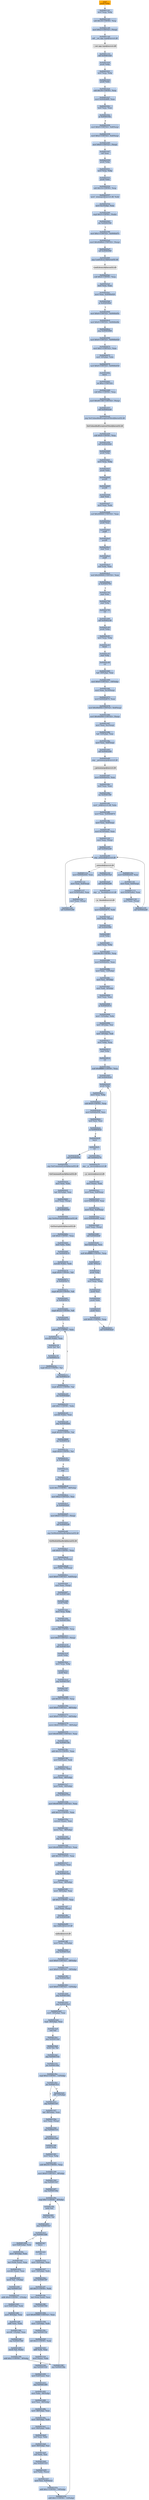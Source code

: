 digraph G {
node[shape=rectangle,style=filled,fillcolor=lightsteelblue,color=lightsteelblue]
bgcolor="transparent"
a0x00401140pushl_ebp[label="start\npushl %ebp",color="lightgrey",fillcolor="orange"];
a0x00401141movl_esp_ebp[label="0x00401141\nmovl %esp, %ebp"];
a0x00401143subl_0x18UINT8_esp[label="0x00401143\nsubl $0x18<UINT8>, %esp"];
a0x00401146movl_0x2UINT32_esp_[label="0x00401146\nmovl $0x2<UINT32>, (%esp)"];
a0x0040114dcall___set_app_type_msvcrt_dll[label="0x0040114d\ncall __set_app_type@msvcrt.dll"];
a__set_app_type_msvcrt_dll[label="__set_app_type@msvcrt.dll",color="lightgrey",fillcolor="lightgrey"];
a0x00401153call_0x00401020[label="0x00401153\ncall 0x00401020"];
a0x00401020pushl_ebp[label="0x00401020\npushl %ebp"];
a0x00401021movl_esp_ebp[label="0x00401021\nmovl %esp, %ebp"];
a0x00401023pushl_ebx[label="0x00401023\npushl %ebx"];
a0x00401024subl_0x34UINT8_esp[label="0x00401024\nsubl $0x34<UINT8>, %esp"];
a0x00401027movl_0x0040d6f0_eax[label="0x00401027\nmovl 0x0040d6f0, %eax"];
a0x0040102ctestl_eax_eax[label="0x0040102c\ntestl %eax, %eax"];
a0x0040102eje_0x0040104c[label="0x0040102e\nje 0x0040104c"];
a0x00401030movl_0x0UINT32_0x8esp_[label="0x00401030\nmovl $0x0<UINT32>, 0x8(%esp)"];
a0x00401038movl_0x2UINT32_0x4esp_[label="0x00401038\nmovl $0x2<UINT32>, 0x4(%esp)"];
a0x00401040movl_0x0UINT32_esp_[label="0x00401040\nmovl $0x0<UINT32>, (%esp)"];
a0x00401047call_eax[label="0x00401047\ncall %eax"];
a0x00402550pushl_ebp[label="0x00402550\npushl %ebp"];
a0x00402551movl_esp_ebp[label="0x00402551\nmovl %esp, %ebp"];
a0x00402553pushl_ebx[label="0x00402553\npushl %ebx"];
a0x00402554subl_0x14UINT8_esp[label="0x00402554\nsubl $0x14<UINT8>, %esp"];
a0x00402557movl__winmajor_msvcrt_dll_edx[label="0x00402557\nmovl _winmajor@msvcrt.dll, %edx"];
a0x0040255dmovl_0xcebp__eax[label="0x0040255d\nmovl 0xc(%ebp), %eax"];
a0x00402560cmpl_0x3UINT8_edx_[label="0x00402560\ncmpl $0x3<UINT8>, (%edx)"];
a0x00402563jbe_0x00402596[label="0x00402563\njbe 0x00402596"];
a0x00402596movl_0x1UINT32_0x0040e07c[label="0x00402596\nmovl $0x1<UINT32>, 0x0040e07c"];
a0x004025a0movl_0x40d6b4UINT32_esp_[label="0x004025a0\nmovl $0x40d6b4<UINT32>, (%esp)"];
a0x004025a7call_0x00402f08[label="0x004025a7\ncall 0x00402f08"];
a0x00402f08jmp_LoadLibraryA_kernel32_dll[label="0x00402f08\njmp LoadLibraryA@kernel32.dll"];
LoadLibraryA_kernel32_dll[label="LoadLibraryA@kernel32.dll",color="lightgrey",fillcolor="lightgrey"];
a0x004025acsubl_0x4UINT8_esp[label="0x004025ac\nsubl $0x4<UINT8>, %esp"];
a0x004025aftestl_eax_eax[label="0x004025af\ntestl %eax, %eax"];
a0x004025b1movl_eax_0x0040e020[label="0x004025b1\nmovl %eax, 0x0040e020"];
a0x004025b6je_0x004026b6[label="0x004025b6\nje 0x004026b6"];
a0x004026b6movl_0x0UINT32_0x0040e05c[label="0x004026b6\nmovl $0x0<UINT32>, 0x0040e05c"];
a0x004026c0movl_0x0UINT32_0x0040e06c[label="0x004026c0\nmovl $0x0<UINT32>, 0x0040e06c"];
a0x004026cajmp_0x00402666[label="0x004026ca\njmp 0x00402666"];
a0x00402666movl_0x0UINT32_0x0040e020[label="0x00402666\nmovl $0x0<UINT32>, 0x0040e020"];
a0x00402670movl_0x1UINT32_eax[label="0x00402670\nmovl $0x1<UINT32>, %eax"];
a0x00402675movl__4ebp__ebx[label="0x00402675\nmovl -4(%ebp), %ebx"];
a0x00402678movl_0x0UINT32_0x0040e034[label="0x00402678\nmovl $0x0<UINT32>, 0x0040e034"];
a0x00402682leave_[label="0x00402682\nleave "];
a0x00402683ret_0xcUINT16[label="0x00402683\nret $0xc<UINT16>"];
a0x00401049subl_0xcUINT8_esp[label="0x00401049\nsubl $0xc<UINT8>, %esp"];
a0x0040104cmovl_0x401180UINT32_esp_[label="0x0040104c\nmovl $0x401180<UINT32>, (%esp)"];
a0x00401053call_0x00402ee0[label="0x00401053\ncall 0x00402ee0"];
a0x00402ee0jmp_SetUnhandledExceptionFilter_kernel32_dll[label="0x00402ee0\njmp SetUnhandledExceptionFilter@kernel32.dll"];
SetUnhandledExceptionFilter_kernel32_dll[label="SetUnhandledExceptionFilter@kernel32.dll",color="lightgrey",fillcolor="lightgrey"];
a0x00401058subl_0x4UINT8_esp[label="0x00401058\nsubl $0x4<UINT8>, %esp"];
a0x0040105bcall_0x004026d0[label="0x0040105b\ncall 0x004026d0"];
a0x004026d0pushl_ebp[label="0x004026d0\npushl %ebp"];
a0x004026d1movl_esp_ebp[label="0x004026d1\nmovl %esp, %ebp"];
a0x004026d3pushl_ebx[label="0x004026d3\npushl %ebx"];
a0x004026d4pushfl_[label="0x004026d4\npushfl "];
a0x004026d5pushfl_[label="0x004026d5\npushfl "];
a0x004026d6popl_eax[label="0x004026d6\npopl %eax"];
a0x004026d7movl_eax_edx[label="0x004026d7\nmovl %eax, %edx"];
a0x004026d9xorl_0x200000UINT32_eax[label="0x004026d9\nxorl $0x200000<UINT32>, %eax"];
a0x004026depushl_eax[label="0x004026de\npushl %eax"];
a0x004026dfpopfl_[label="0x004026df\npopfl "];
a0x004026e0pushfl_[label="0x004026e0\npushfl "];
a0x004026e1popl_eax[label="0x004026e1\npopl %eax"];
a0x004026e2popfl_[label="0x004026e2\npopfl "];
a0x004026e3xorl_edx_eax[label="0x004026e3\nxorl %edx, %eax"];
a0x004026e5testl_0x200000UINT32_eax[label="0x004026e5\ntestl $0x200000<UINT32>, %eax"];
a0x004026eaje_0x00402793[label="0x004026ea\nje 0x00402793"];
a0x00402793popl_ebx[label="0x00402793\npopl %ebx"];
a0x00402794popl_ebp[label="0x00402794\npopl %ebp"];
a0x00402795ret[label="0x00402795\nret"];
a0x00401060call_0x00402c40[label="0x00401060\ncall 0x00402c40"];
a0x00402c40pushl_ebp[label="0x00402c40\npushl %ebp"];
a0x00402c41movl_esp_ebp[label="0x00402c41\nmovl %esp, %ebp"];
a0x00402c43fninit_[label="0x00402c43\nfninit "];
a0x00402c45popl_ebp[label="0x00402c45\npopl %ebp"];
a0x00402c46ret[label="0x00402c46\nret"];
a0x00401065leal__16ebp__eax[label="0x00401065\nleal -16(%ebp), %eax"];
a0x00401068movl_0x0UINT32__16ebp_[label="0x00401068\nmovl $0x0<UINT32>, -16(%ebp)"];
a0x0040106fmovl_eax_0x10esp_[label="0x0040106f\nmovl %eax, 0x10(%esp)"];
a0x00401073movl_0x0040d670_eax[label="0x00401073\nmovl 0x0040d670, %eax"];
a0x00401078movl_0x40e004UINT32_0x4esp_[label="0x00401078\nmovl $0x40e004<UINT32>, 0x4(%esp)"];
a0x00401080movl_0x40e000UINT32_esp_[label="0x00401080\nmovl $0x40e000<UINT32>, (%esp)"];
a0x00401087movl_eax_0xcesp_[label="0x00401087\nmovl %eax, 0xc(%esp)"];
a0x0040108bleal__12ebp__eax[label="0x0040108b\nleal -12(%ebp), %eax"];
a0x0040108emovl_eax_0x8esp_[label="0x0040108e\nmovl %eax, 0x8(%esp)"];
a0x00401092call_0x00402e60[label="0x00401092\ncall 0x00402e60"];
a0x00402e60jmp___getmainargs_msvcrt_dll[label="0x00402e60\njmp __getmainargs@msvcrt.dll"];
a__getmainargs_msvcrt_dll[label="__getmainargs@msvcrt.dll",color="lightgrey",fillcolor="lightgrey"];
a0x00401097movl_0x0040e024_eax[label="0x00401097\nmovl 0x0040e024, %eax"];
a0x0040109ctestl_eax_eax[label="0x0040109c\ntestl %eax, %eax"];
a0x0040109ejne_0x004010f0[label="0x0040109e\njne 0x004010f0"];
a0x004010f0movl__iob_msvcrt_dll_ebx[label="0x004010f0\nmovl _iob@msvcrt.dll, %ebx"];
a0x004010f6movl_eax_0x0040d674[label="0x004010f6\nmovl %eax, 0x0040d674"];
a0x004010fbmovl_eax_0x4esp_[label="0x004010fb\nmovl %eax, 0x4(%esp)"];
a0x004010ffmovl_0x10ebx__eax[label="0x004010ff\nmovl 0x10(%ebx), %eax"];
a0x00401102movl_eax_esp_[label="0x00401102\nmovl %eax, (%esp)"];
a0x00401105call_0x00402e80[label="0x00401105\ncall 0x00402e80"];
a0x00402e80jmp__setmode_msvcrt_dll[label="0x00402e80\njmp _setmode@msvcrt.dll"];
a_setmode_msvcrt_dll[label="_setmode@msvcrt.dll",color="lightgrey",fillcolor="lightgrey"];
a0x0040110amovl_0x0040e024_eax[label="0x0040110a\nmovl 0x0040e024, %eax"];
a0x0040110fmovl_eax_0x4esp_[label="0x0040110f\nmovl %eax, 0x4(%esp)"];
a0x00401113movl_0x30ebx__eax[label="0x00401113\nmovl 0x30(%ebx), %eax"];
a0x00401116movl_eax_esp_[label="0x00401116\nmovl %eax, (%esp)"];
a0x00401119call_0x00402e80[label="0x00401119\ncall 0x00402e80"];
a0x0040111emovl_0x0040e024_eax[label="0x0040111e\nmovl 0x0040e024, %eax"];
a0x00401123movl_eax_0x4esp_[label="0x00401123\nmovl %eax, 0x4(%esp)"];
a0x00401127movl_0x50ebx__eax[label="0x00401127\nmovl 0x50(%ebx), %eax"];
a0x0040112amovl_eax_esp_[label="0x0040112a\nmovl %eax, (%esp)"];
a0x0040112dcall_0x00402e80[label="0x0040112d\ncall 0x00402e80"];
a0x00401132jmp_0x004010a0[label="0x00401132\njmp 0x004010a0"];
a0x004010a0call_0x00402e68[label="0x004010a0\ncall 0x00402e68"];
a0x00402e68jmp___p__fmode_msvcrt_dll[label="0x00402e68\njmp __p__fmode@msvcrt.dll"];
a__p__fmode_msvcrt_dll[label="__p__fmode@msvcrt.dll",color="lightgrey",fillcolor="lightgrey"];
a0x004010a5movl_0x0040d674_edx[label="0x004010a5\nmovl 0x0040d674, %edx"];
a0x004010abmovl_edx_eax_[label="0x004010ab\nmovl %edx, (%eax)"];
a0x004010adcall_0x004028f0[label="0x004010ad\ncall 0x004028f0"];
a0x004028f0pushl_ebp[label="0x004028f0\npushl %ebp"];
a0x004028f1movl_esp_ebp[label="0x004028f1\nmovl %esp, %ebp"];
a0x004028f3subl_0x38UINT8_esp[label="0x004028f3\nsubl $0x38<UINT8>, %esp"];
a0x004028f6movl_0x0040e02c_eax[label="0x004028f6\nmovl 0x0040e02c, %eax"];
a0x004028fbmovl_ebx__12ebp_[label="0x004028fb\nmovl %ebx, -12(%ebp)"];
a0x004028femovl_esi__8ebp_[label="0x004028fe\nmovl %esi, -8(%ebp)"];
a0x00402901movl_edi__4ebp_[label="0x00402901\nmovl %edi, -4(%ebp)"];
a0x00402904testl_eax_eax[label="0x00402904\ntestl %eax, %eax"];
a0x00402906je_0x00402915[label="0x00402906\nje 0x00402915"];
a0x00402908movl__12ebp__ebx[label="0x00402908\nmovl -12(%ebp), %ebx"];
a0x0040290bmovl__8ebp__esi[label="0x0040290b\nmovl -8(%ebp), %esi"];
a0x0040290emovl__4ebp__edi[label="0x0040290e\nmovl -4(%ebp), %edi"];
a0x00402911movl_ebp_esp[label="0x00402911\nmovl %ebp, %esp"];
a0x00402913popl_ebp[label="0x00402913\npopl %ebp"];
a0x00402914ret[label="0x00402914\nret"];
a0x004010b2andl_0xfffffff0UINT8_esp[label="0x004010b2\nandl $0xfffffff0<UINT8>, %esp"];
a0x004010b5call_0x00402b20[label="0x004010b5\ncall 0x00402b20"];
a0x00402b20pushl_ebp[label="0x00402b20\npushl %ebp"];
a0x00402b21movl_esp_ebp[label="0x00402b21\nmovl %esp, %ebp"];
a0x00402b23subl_0x8UINT8_esp[label="0x00402b23\nsubl $0x8<UINT8>, %esp"];
a0x00402b26movl_0x0040e030_ecx[label="0x00402b26\nmovl 0x0040e030, %ecx"];
a0x00402b2ctestl_ecx_ecx[label="0x00402b2c\ntestl %ecx, %ecx"];
a0x00402b2eje_0x00402b32[label="0x00402b2e\nje 0x00402b32"];
a0x00402b30leave_[label="0x00402b30\nleave "];
a0x00402b31ret[label="0x00402b31\nret"];
a0x004010bacall_0x00402e70[label="0x004010ba\ncall 0x00402e70"];
a0x00402e70jmp___p__environ_msvcrt_dll[label="0x00402e70\njmp __p__environ@msvcrt.dll"];
a__p__environ_msvcrt_dll[label="__p__environ@msvcrt.dll",color="lightgrey",fillcolor="lightgrey"];
a0x004010bfmovl_eax__eax[label="0x004010bf\nmovl (%eax), %eax"];
a0x004010c1movl_eax_0x8esp_[label="0x004010c1\nmovl %eax, 0x8(%esp)"];
a0x004010c5movl_0x0040e004_eax[label="0x004010c5\nmovl 0x0040e004, %eax"];
a0x004010camovl_eax_0x4esp_[label="0x004010ca\nmovl %eax, 0x4(%esp)"];
a0x004010cemovl_0x0040e000_eax[label="0x004010ce\nmovl 0x0040e000, %eax"];
a0x004010d3movl_eax_esp_[label="0x004010d3\nmovl %eax, (%esp)"];
a0x004010d6call_0x00402b40[label="0x004010d6\ncall 0x00402b40"];
a0x00402b40leal_0x4esp__ecx[label="0x00402b40\nleal 0x4(%esp), %ecx"];
a0x00402b44andl_0xfffffff0UINT8_esp[label="0x00402b44\nandl $0xfffffff0<UINT8>, %esp"];
a0x00402b47pushl__4ecx_[label="0x00402b47\npushl -4(%ecx)"];
a0x00402b4apushl_ebp[label="0x00402b4a\npushl %ebp"];
a0x00402b4bmovl_esp_ebp[label="0x00402b4b\nmovl %esp, %ebp"];
a0x00402b4dpushl_esi[label="0x00402b4d\npushl %esi"];
a0x00402b4epushl_ebx[label="0x00402b4e\npushl %ebx"];
a0x00402b4fpushl_ecx[label="0x00402b4f\npushl %ecx"];
a0x00402b50subl_0x6cUINT8_esp[label="0x00402b50\nsubl $0x6c<UINT8>, %esp"];
a0x00402b53call_0x00402b20[label="0x00402b53\ncall 0x00402b20"];
a0x00402b58call_0x00402f50[label="0x00402b58\ncall 0x00402f50"];
a0x00402f50jmp_GetCommandLineA_kernel32_dll[label="0x00402f50\njmp GetCommandLineA@kernel32.dll"];
GetCommandLineA_kernel32_dll[label="GetCommandLineA@kernel32.dll",color="lightgrey",fillcolor="lightgrey"];
a0x00402b5dmovl_eax_ebx[label="0x00402b5d\nmovl %eax, %ebx"];
a0x00402b5fleal__92ebp__eax[label="0x00402b5f\nleal -92(%ebp), %eax"];
a0x00402b62movl_eax_esp_[label="0x00402b62\nmovl %eax, (%esp)"];
a0x00402b65call_0x00402f58[label="0x00402b65\ncall 0x00402f58"];
a0x00402f58jmp_GetStartupInfoA_kernel32_dll[label="0x00402f58\njmp GetStartupInfoA@kernel32.dll"];
GetStartupInfoA_kernel32_dll[label="GetStartupInfoA@kernel32.dll",color="lightgrey",fillcolor="lightgrey"];
a0x00402b6asubl_0x4UINT8_esp[label="0x00402b6a\nsubl $0x4<UINT8>, %esp"];
a0x00402b6dtestl_ebx_ebx[label="0x00402b6d\ntestl %ebx, %ebx"];
a0x00402b6fjne_0x00402b76[label="0x00402b6f\njne 0x00402b76"];
a0x00402b76movzbl_ebx__edx[label="0x00402b76\nmovzbl (%ebx), %edx"];
a0x00402b79cmpb_0x9UINT8_dl[label="0x00402b79\ncmpb $0x9<UINT8>, %dl"];
a0x00402b7cje_0x00402b73[label="0x00402b7c\nje 0x00402b73"];
a0x00402b7ecmpb_0x20UINT8_dl[label="0x00402b7e\ncmpb $0x20<UINT8>, %dl"];
a0x00402b81je_0x00402b73[label="0x00402b81\nje 0x00402b73"];
a0x00402b83cmpb_0x22UINT8_dl[label="0x00402b83\ncmpb $0x22<UINT8>, %dl"];
a0x00402b86je_0x00402c10[label="0x00402b86\nje 0x00402c10"];
a0x00402c10addl_0x1UINT8_ebx[label="0x00402c10\naddl $0x1<UINT8>, %ebx"];
a0x00402c13movzbl_ebx__eax[label="0x00402c13\nmovzbl (%ebx), %eax"];
a0x00402c16testb_al_al[label="0x00402c16\ntestb %al, %al"];
a0x00402c18je_0x00402c1e[label="0x00402c18\nje 0x00402c1e"];
a0x00402c1acmpb_0x22UINT8_al[label="0x00402c1a\ncmpb $0x22<UINT8>, %al"];
a0x00402c1cjne_0x00402c10[label="0x00402c1c\njne 0x00402c10"];
a0x00402c1ecmpb_0x22UINT8_al[label="0x00402c1e\ncmpb $0x22<UINT8>, %al"];
a0x00402c20jne_0x00402bb4[label="0x00402c20\njne 0x00402bb4"];
a0x00402c22addl_0x1UINT8_ebx[label="0x00402c22\naddl $0x1<UINT8>, %ebx"];
a0x00402c25movzbl_ebx__eax[label="0x00402c25\nmovzbl (%ebx), %eax"];
a0x00402c28jmp_0x00402bb4[label="0x00402c28\njmp 0x00402bb4"];
a0x00402bb4cmpb_0x20UINT8_al[label="0x00402bb4\ncmpb $0x20<UINT8>, %al"];
a0x00402bb6jne_0x00402c2a[label="0x00402bb6\njne 0x00402c2a"];
a0x00402c2acmpb_0x9UINT8_al[label="0x00402c2a\ncmpb $0x9<UINT8>, %al"];
a0x00402c2cje_0x00402bb8[label="0x00402c2c\nje 0x00402bb8"];
a0x00402c2enop_[label="0x00402c2e\nnop "];
a0x00402c30jmp_0x00402bc6[label="0x00402c30\njmp 0x00402bc6"];
a0x00402bc6testb_0x1UINT8__48ebp_[label="0x00402bc6\ntestb $0x1<UINT8>, -48(%ebp)"];
a0x00402bcamovl_0xaUINT32_esi[label="0x00402bca\nmovl $0xa<UINT32>, %esi"];
a0x00402bcfje_0x00402bd5[label="0x00402bcf\nje 0x00402bd5"];
a0x00402bd5movl_0x0UINT32_esp_[label="0x00402bd5\nmovl $0x0<UINT32>, (%esp)"];
a0x00402bdccall_0x00402ef0[label="0x00402bdc\ncall 0x00402ef0"];
a0x00402ef0jmp_GetModuleHandleA_kernel32_dll[label="0x00402ef0\njmp GetModuleHandleA@kernel32.dll"];
GetModuleHandleA_kernel32_dll[label="GetModuleHandleA@kernel32.dll",color="lightgrey",fillcolor="lightgrey"];
a0x00402be1subl_0x4UINT8_esp[label="0x00402be1\nsubl $0x4<UINT8>, %esp"];
a0x00402be4movl_esi_0xcesp_[label="0x00402be4\nmovl %esi, 0xc(%esp)"];
a0x00402be8movl_ebx_0x8esp_[label="0x00402be8\nmovl %ebx, 0x8(%esp)"];
a0x00402becmovl_0x0UINT32_0x4esp_[label="0x00402bec\nmovl $0x0<UINT32>, 0x4(%esp)"];
a0x00402bf4movl_eax_esp_[label="0x00402bf4\nmovl %eax, (%esp)"];
a0x00402bf7call_0x004014db[label="0x00402bf7\ncall 0x004014db"];
a0x004014dbpushl_ebp[label="0x004014db\npushl %ebp"];
a0x004014dcmovl_esp_ebp[label="0x004014dc\nmovl %esp, %ebp"];
a0x004014dejmp_0x0040140e[label="0x004014de\njmp 0x0040140e"];
a0x0040140esubl_0x28UINT8_esp[label="0x0040140e\nsubl $0x28<UINT8>, %esp"];
a0x00401411movl_0x0UINT32_esp_[label="0x00401411\nmovl $0x0<UINT32>, (%esp)"];
a0x00401418call_0x004014c9[label="0x00401418\ncall 0x004014c9"];
a0x004014c9pushl_ebp[label="0x004014c9\npushl %ebp"];
a0x004014camovl_esp_ebp[label="0x004014ca\nmovl %esp, %ebp"];
a0x004014ccpushl_esi[label="0x004014cc\npushl %esi"];
a0x004014cdjmp_0x00401567[label="0x004014cd\njmp 0x00401567"];
a0x00401567pushl_ebx[label="0x00401567\npushl %ebx"];
a0x00401568subl_0x50UINT8_esp[label="0x00401568\nsubl $0x50<UINT8>, %esp"];
a0x0040156bmovl_0x0UINT32__48ebp_[label="0x0040156b\nmovl $0x0<UINT32>, -48(%ebp)"];
a0x00401572movl_0x0UINT32__44ebp_[label="0x00401572\nmovl $0x0<UINT32>, -44(%ebp)"];
a0x00401579movw_0x0UINT16__38ebp_[label="0x00401579\nmovw $0x0<UINT16>, -38(%ebp)"];
a0x0040157fmovl_0x403060UINT32_eax[label="0x0040157f\nmovl $0x403060<UINT32>, %eax"];
a0x00401584jmp_0x004013bc[label="0x00401584\njmp 0x004013bc"];
a0x004013bcaddl_0x10UINT8_eax[label="0x004013bc\naddl $0x10<UINT8>, %eax"];
a0x004013bfmovl_0x4eax__edx[label="0x004013bf\nmovl 0x4(%eax), %edx"];
a0x004013c2movl_eax__eax[label="0x004013c2\nmovl (%eax), %eax"];
a0x004013c4movl_eax__48ebp_[label="0x004013c4\nmovl %eax, -48(%ebp)"];
a0x004013c7movl_edx__44ebp_[label="0x004013c7\nmovl %edx, -44(%ebp)"];
a0x004013cajmp_0x00401556[label="0x004013ca\njmp 0x00401556"];
a0x00401556movl_0x403060UINT32_eax[label="0x00401556\nmovl $0x403060<UINT32>, %eax"];
a0x0040155baddl_0x1eUINT8_eax[label="0x0040155b\naddl $0x1e<UINT8>, %eax"];
a0x0040155emovzwl_eax__eax[label="0x0040155e\nmovzwl (%eax), %eax"];
a0x00401561movw_ax__38ebp_[label="0x00401561\nmovw %ax, -38(%ebp)"];
a0x00401565jmp_0x0040150f[label="0x00401565\njmp 0x0040150f"];
a0x0040150fmovl_0x403060UINT32_eax[label="0x0040150f\nmovl $0x403060<UINT32>, %eax"];
a0x00401514addl_0x18UINT8_eax[label="0x00401514\naddl $0x18<UINT8>, %eax"];
a0x00401517movl_eax__eax[label="0x00401517\nmovl (%eax), %eax"];
a0x00401519jmp_0x004014ee[label="0x00401519\njmp 0x004014ee"];
a0x004014eemovl_eax__36ebp_[label="0x004014ee\nmovl %eax, -36(%ebp)"];
a0x004014f1movl__36ebp__eax[label="0x004014f1\nmovl -36(%ebp), %eax"];
a0x004014f4shll_0x3UINT8_eax[label="0x004014f4\nshll $0x3<UINT8>, %eax"];
a0x004014f7movl_eax_esp_[label="0x004014f7\nmovl %eax, (%esp)"];
a0x004014facall_0x00402e90[label="0x004014fa\ncall 0x00402e90"];
a0x00402e90jmp_malloc_msvcrt_dll[label="0x00402e90\njmp malloc@msvcrt.dll"];
malloc_msvcrt_dll[label="malloc@msvcrt.dll",color="lightgrey",fillcolor="lightgrey"];
a0x004014ffmovl_eax__32ebp_[label="0x004014ff\nmovl %eax, -32(%ebp)"];
a0x00401502jmp_0x004013e4[label="0x00401502\njmp 0x004013e4"];
a0x004013e4movl_0x0UINT32__28ebp_[label="0x004013e4\nmovl $0x0<UINT32>, -28(%ebp)"];
a0x004013ebmovl_0x0UINT32__16ebp_[label="0x004013eb\nmovl $0x0<UINT32>, -16(%ebp)"];
a0x004013f2jmp_0x004014b1[label="0x004013f2\njmp 0x004014b1"];
a0x004014b1movl_0x0UINT32__12ebp_[label="0x004014b1\nmovl $0x0<UINT32>, -12(%ebp)"];
a0x004014b8jmp_0x00401442[label="0x004014b8\njmp 0x00401442"];
a0x00401442jmp_0x004014e3[label="0x00401442\njmp 0x004014e3"];
a0x004014e3movl__16ebp__eax[label="0x004014e3\nmovl -16(%ebp), %eax"];
a0x004014e6cmpl__36ebp__eax[label="0x004014e6\ncmpl -36(%ebp), %eax"];
a0x004014e9setl_al[label="0x004014e9\nsetl %al"];
a0x004014ecjmp_0x004014ad[label="0x004014ec\njmp 0x004014ad"];
a0x004014adtestb_al_al[label="0x004014ad\ntestb %al, %al"];
a0x004014afjmp_0x0040151b[label="0x004014af\njmp 0x0040151b"];
a0x0040151bjne_0x004014ba[label="0x0040151b\njne 0x004014ba"];
a0x004014bacmpl_0x2UINT8__12ebp_[label="0x004014ba\ncmpl $0x2<UINT8>, -12(%ebp)"];
a0x004014bejne_0x004014c3[label="0x004014be\njne 0x004014c3"];
a0x004014c3jmp_0x00401507[label="0x004014c3\njmp 0x00401507"];
a0x00401507leal__48ebp__eax[label="0x00401507\nleal -48(%ebp), %eax"];
a0x0040150amovl_eax_esp_[label="0x0040150a\nmovl %eax, (%esp)"];
a0x0040150djmp_0x0040151f[label="0x0040150d\njmp 0x0040151f"];
a0x0040151fcall_0x00401340[label="0x0040151f\ncall 0x00401340"];
a0x00401340pushl_ebp[label="0x00401340\npushl %ebp"];
a0x00401341movl_esp_ebp[label="0x00401341\nmovl %esp, %ebp"];
a0x00401343subl_0x10UINT8_esp[label="0x00401343\nsubl $0x10<UINT8>, %esp"];
a0x00401346movl_0x0UINT32__8ebp_[label="0x00401346\nmovl $0x0<UINT32>, -8(%ebp)"];
a0x0040134djmp_0x00401447[label="0x0040134d\njmp 0x00401447"];
a0x00401447jmp_0x0040148a[label="0x00401447\njmp 0x0040148a"];
a0x0040148acmpl_0x7UINT8__8ebp_[label="0x0040148a\ncmpl $0x7<UINT8>, -8(%ebp)"];
a0x0040148esetle_al[label="0x0040148e\nsetle %al"];
a0x00401491testb_al_al[label="0x00401491\ntestb %al, %al"];
a0x00401493jmp_0x004014c5[label="0x00401493\njmp 0x004014c5"];
a0x004014c5jne_0x00401449[label="0x004014c5\njne 0x00401449"];
a0x00401449movl_0x8ebp__edx[label="0x00401449\nmovl 0x8(%ebp), %edx"];
a0x0040144cmovl__8ebp__eax[label="0x0040144c\nmovl -8(%ebp), %eax"];
a0x0040144fleal_edxeax__eax[label="0x0040144f\nleal (%edx,%eax), %eax"];
a0x00401452movzbl_eax__eax[label="0x00401452\nmovzbl (%eax), %eax"];
a0x00401455movb_al__1ebp_[label="0x00401455\nmovb %al, -1(%ebp)"];
a0x00401458jmp_0x004013cf[label="0x00401458\njmp 0x004013cf"];
a0x004013cfaddb_0x4UINT8__1ebp_[label="0x004013cf\naddb $0x4<UINT8>, -1(%ebp)"];
a0x004013d3movl_0x8ebp__edx[label="0x004013d3\nmovl 0x8(%ebp), %edx"];
a0x004013d6movl__8ebp__eax[label="0x004013d6\nmovl -8(%ebp), %eax"];
a0x004013d9addl_eax_edx[label="0x004013d9\naddl %eax, %edx"];
a0x004013dbmovzbl__1ebp__eax[label="0x004013db\nmovzbl -1(%ebp), %eax"];
a0x004013dfjmp_0x00401589[label="0x004013df\njmp 0x00401589"];
a0x00401589movb_al_edx_[label="0x00401589\nmovb %al, (%edx)"];
a0x0040158baddl_0x1UINT8__8ebp_[label="0x0040158b\naddl $0x1<UINT8>, -8(%ebp)"];
a0x0040158fjmp_0x0040148a[label="0x0040158f\njmp 0x0040148a"];
a0x004014c7leave_[label="0x004014c7\nleave "];
a0x004014c8ret[label="0x004014c8\nret"];
a0x00401524movl__32ebp__eax[label="0x00401524\nmovl -32(%ebp), %eax"];
a0x00401527movl__16ebp__edx[label="0x00401527\nmovl -16(%ebp), %edx"];
a0x0040152ajmp_0x004013f7[label="0x0040152a\njmp 0x004013f7"];
a0x004013f7shll_0x3UINT8_edx[label="0x004013f7\nshll $0x3<UINT8>, %edx"];
a0x004013faleal_eaxedx__ecx[label="0x004013fa\nleal (%eax,%edx), %ecx"];
a0x004013fdjmp_0x00401594[label="0x004013fd\njmp 0x00401594"];
a0x00401594movl_0x403060UINT32_eax[label="0x00401594\nmovl $0x403060<UINT32>, %eax"];
a0x00401599movl__12ebp__edx[label="0x00401599\nmovl -12(%ebp), %edx"];
a0x0040159cjmp_0x0040152f[label="0x0040159c\njmp 0x0040152f"];
a0x0040152fshll_0x3UINT8_edx[label="0x0040152f\nshll $0x3<UINT8>, %edx"];
a0x00401532addl_edx_eax[label="0x00401532\naddl %edx, %eax"];
a0x00401534movl_eax__ebx[label="0x00401534\nmovl (%eax), %ebx"];
a0x00401536jmp_0x00401430[label="0x00401536\njmp 0x00401430"];
a0x00401430movl_0x4eax__esi[label="0x00401430\nmovl 0x4(%eax), %esi"];
a0x00401433jmp_0x00401495[label="0x00401433\njmp 0x00401495"];
a0x00401495movl_ebx__64ebp_[label="0x00401495\nmovl %ebx, -64(%ebp)"];
a0x00401498movl_esi__60ebp_[label="0x00401498\nmovl %esi, -60(%ebp)"];
a0x0040149bmovl__48ebp__eax[label="0x0040149b\nmovl -48(%ebp), %eax"];
a0x0040149emovl__44ebp__edx[label="0x0040149e\nmovl -44(%ebp), %edx"];
a0x004014a1movl__64ebp__ebx[label="0x004014a1\nmovl -64(%ebp), %ebx"];
a0x004014a4xorl_eax_ebx[label="0x004014a4\nxorl %eax, %ebx"];
a0x004014a6movl__60ebp__esi[label="0x004014a6\nmovl -60(%ebp), %esi"];
a0x004014a9xorl_edx_esi[label="0x004014a9\nxorl %edx, %esi"];
a0x004014abjmp_0x00401435[label="0x004014ab\njmp 0x00401435"];
a0x00401435movl_ebx_ecx_[label="0x00401435\nmovl %ebx, (%ecx)"];
a0x00401437movl_esi_0x4ecx_[label="0x00401437\nmovl %esi, 0x4(%ecx)"];
a0x0040143aaddl_0x1UINT8__16ebp_[label="0x0040143a\naddl $0x1<UINT8>, -16(%ebp)"];
a0x0040143eaddl_0x1UINT8__12ebp_[label="0x0040143e\naddl $0x1<UINT8>, -12(%ebp)"];
a0x004014c0shll__12ebp_[label="0x004014c0\nshll -12(%ebp)"];
a0x00401140pushl_ebp -> a0x00401141movl_esp_ebp [color="#000000"];
a0x00401141movl_esp_ebp -> a0x00401143subl_0x18UINT8_esp [color="#000000"];
a0x00401143subl_0x18UINT8_esp -> a0x00401146movl_0x2UINT32_esp_ [color="#000000"];
a0x00401146movl_0x2UINT32_esp_ -> a0x0040114dcall___set_app_type_msvcrt_dll [color="#000000"];
a0x0040114dcall___set_app_type_msvcrt_dll -> a__set_app_type_msvcrt_dll [color="#000000"];
a__set_app_type_msvcrt_dll -> a0x00401153call_0x00401020 [color="#000000"];
a0x00401153call_0x00401020 -> a0x00401020pushl_ebp [color="#000000"];
a0x00401020pushl_ebp -> a0x00401021movl_esp_ebp [color="#000000"];
a0x00401021movl_esp_ebp -> a0x00401023pushl_ebx [color="#000000"];
a0x00401023pushl_ebx -> a0x00401024subl_0x34UINT8_esp [color="#000000"];
a0x00401024subl_0x34UINT8_esp -> a0x00401027movl_0x0040d6f0_eax [color="#000000"];
a0x00401027movl_0x0040d6f0_eax -> a0x0040102ctestl_eax_eax [color="#000000"];
a0x0040102ctestl_eax_eax -> a0x0040102eje_0x0040104c [color="#000000"];
a0x0040102eje_0x0040104c -> a0x00401030movl_0x0UINT32_0x8esp_ [color="#000000",label="F"];
a0x00401030movl_0x0UINT32_0x8esp_ -> a0x00401038movl_0x2UINT32_0x4esp_ [color="#000000"];
a0x00401038movl_0x2UINT32_0x4esp_ -> a0x00401040movl_0x0UINT32_esp_ [color="#000000"];
a0x00401040movl_0x0UINT32_esp_ -> a0x00401047call_eax [color="#000000"];
a0x00401047call_eax -> a0x00402550pushl_ebp [color="#000000"];
a0x00402550pushl_ebp -> a0x00402551movl_esp_ebp [color="#000000"];
a0x00402551movl_esp_ebp -> a0x00402553pushl_ebx [color="#000000"];
a0x00402553pushl_ebx -> a0x00402554subl_0x14UINT8_esp [color="#000000"];
a0x00402554subl_0x14UINT8_esp -> a0x00402557movl__winmajor_msvcrt_dll_edx [color="#000000"];
a0x00402557movl__winmajor_msvcrt_dll_edx -> a0x0040255dmovl_0xcebp__eax [color="#000000"];
a0x0040255dmovl_0xcebp__eax -> a0x00402560cmpl_0x3UINT8_edx_ [color="#000000"];
a0x00402560cmpl_0x3UINT8_edx_ -> a0x00402563jbe_0x00402596 [color="#000000"];
a0x00402563jbe_0x00402596 -> a0x00402596movl_0x1UINT32_0x0040e07c [color="#000000",label="T"];
a0x00402596movl_0x1UINT32_0x0040e07c -> a0x004025a0movl_0x40d6b4UINT32_esp_ [color="#000000"];
a0x004025a0movl_0x40d6b4UINT32_esp_ -> a0x004025a7call_0x00402f08 [color="#000000"];
a0x004025a7call_0x00402f08 -> a0x00402f08jmp_LoadLibraryA_kernel32_dll [color="#000000"];
a0x00402f08jmp_LoadLibraryA_kernel32_dll -> LoadLibraryA_kernel32_dll [color="#000000"];
LoadLibraryA_kernel32_dll -> a0x004025acsubl_0x4UINT8_esp [color="#000000"];
a0x004025acsubl_0x4UINT8_esp -> a0x004025aftestl_eax_eax [color="#000000"];
a0x004025aftestl_eax_eax -> a0x004025b1movl_eax_0x0040e020 [color="#000000"];
a0x004025b1movl_eax_0x0040e020 -> a0x004025b6je_0x004026b6 [color="#000000"];
a0x004025b6je_0x004026b6 -> a0x004026b6movl_0x0UINT32_0x0040e05c [color="#000000",label="T"];
a0x004026b6movl_0x0UINT32_0x0040e05c -> a0x004026c0movl_0x0UINT32_0x0040e06c [color="#000000"];
a0x004026c0movl_0x0UINT32_0x0040e06c -> a0x004026cajmp_0x00402666 [color="#000000"];
a0x004026cajmp_0x00402666 -> a0x00402666movl_0x0UINT32_0x0040e020 [color="#000000"];
a0x00402666movl_0x0UINT32_0x0040e020 -> a0x00402670movl_0x1UINT32_eax [color="#000000"];
a0x00402670movl_0x1UINT32_eax -> a0x00402675movl__4ebp__ebx [color="#000000"];
a0x00402675movl__4ebp__ebx -> a0x00402678movl_0x0UINT32_0x0040e034 [color="#000000"];
a0x00402678movl_0x0UINT32_0x0040e034 -> a0x00402682leave_ [color="#000000"];
a0x00402682leave_ -> a0x00402683ret_0xcUINT16 [color="#000000"];
a0x00402683ret_0xcUINT16 -> a0x00401049subl_0xcUINT8_esp [color="#000000"];
a0x00401049subl_0xcUINT8_esp -> a0x0040104cmovl_0x401180UINT32_esp_ [color="#000000"];
a0x0040104cmovl_0x401180UINT32_esp_ -> a0x00401053call_0x00402ee0 [color="#000000"];
a0x00401053call_0x00402ee0 -> a0x00402ee0jmp_SetUnhandledExceptionFilter_kernel32_dll [color="#000000"];
a0x00402ee0jmp_SetUnhandledExceptionFilter_kernel32_dll -> SetUnhandledExceptionFilter_kernel32_dll [color="#000000"];
SetUnhandledExceptionFilter_kernel32_dll -> a0x00401058subl_0x4UINT8_esp [color="#000000"];
a0x00401058subl_0x4UINT8_esp -> a0x0040105bcall_0x004026d0 [color="#000000"];
a0x0040105bcall_0x004026d0 -> a0x004026d0pushl_ebp [color="#000000"];
a0x004026d0pushl_ebp -> a0x004026d1movl_esp_ebp [color="#000000"];
a0x004026d1movl_esp_ebp -> a0x004026d3pushl_ebx [color="#000000"];
a0x004026d3pushl_ebx -> a0x004026d4pushfl_ [color="#000000"];
a0x004026d4pushfl_ -> a0x004026d5pushfl_ [color="#000000"];
a0x004026d5pushfl_ -> a0x004026d6popl_eax [color="#000000"];
a0x004026d6popl_eax -> a0x004026d7movl_eax_edx [color="#000000"];
a0x004026d7movl_eax_edx -> a0x004026d9xorl_0x200000UINT32_eax [color="#000000"];
a0x004026d9xorl_0x200000UINT32_eax -> a0x004026depushl_eax [color="#000000"];
a0x004026depushl_eax -> a0x004026dfpopfl_ [color="#000000"];
a0x004026dfpopfl_ -> a0x004026e0pushfl_ [color="#000000"];
a0x004026e0pushfl_ -> a0x004026e1popl_eax [color="#000000"];
a0x004026e1popl_eax -> a0x004026e2popfl_ [color="#000000"];
a0x004026e2popfl_ -> a0x004026e3xorl_edx_eax [color="#000000"];
a0x004026e3xorl_edx_eax -> a0x004026e5testl_0x200000UINT32_eax [color="#000000"];
a0x004026e5testl_0x200000UINT32_eax -> a0x004026eaje_0x00402793 [color="#000000"];
a0x004026eaje_0x00402793 -> a0x00402793popl_ebx [color="#000000",label="T"];
a0x00402793popl_ebx -> a0x00402794popl_ebp [color="#000000"];
a0x00402794popl_ebp -> a0x00402795ret [color="#000000"];
a0x00402795ret -> a0x00401060call_0x00402c40 [color="#000000"];
a0x00401060call_0x00402c40 -> a0x00402c40pushl_ebp [color="#000000"];
a0x00402c40pushl_ebp -> a0x00402c41movl_esp_ebp [color="#000000"];
a0x00402c41movl_esp_ebp -> a0x00402c43fninit_ [color="#000000"];
a0x00402c43fninit_ -> a0x00402c45popl_ebp [color="#000000"];
a0x00402c45popl_ebp -> a0x00402c46ret [color="#000000"];
a0x00402c46ret -> a0x00401065leal__16ebp__eax [color="#000000"];
a0x00401065leal__16ebp__eax -> a0x00401068movl_0x0UINT32__16ebp_ [color="#000000"];
a0x00401068movl_0x0UINT32__16ebp_ -> a0x0040106fmovl_eax_0x10esp_ [color="#000000"];
a0x0040106fmovl_eax_0x10esp_ -> a0x00401073movl_0x0040d670_eax [color="#000000"];
a0x00401073movl_0x0040d670_eax -> a0x00401078movl_0x40e004UINT32_0x4esp_ [color="#000000"];
a0x00401078movl_0x40e004UINT32_0x4esp_ -> a0x00401080movl_0x40e000UINT32_esp_ [color="#000000"];
a0x00401080movl_0x40e000UINT32_esp_ -> a0x00401087movl_eax_0xcesp_ [color="#000000"];
a0x00401087movl_eax_0xcesp_ -> a0x0040108bleal__12ebp__eax [color="#000000"];
a0x0040108bleal__12ebp__eax -> a0x0040108emovl_eax_0x8esp_ [color="#000000"];
a0x0040108emovl_eax_0x8esp_ -> a0x00401092call_0x00402e60 [color="#000000"];
a0x00401092call_0x00402e60 -> a0x00402e60jmp___getmainargs_msvcrt_dll [color="#000000"];
a0x00402e60jmp___getmainargs_msvcrt_dll -> a__getmainargs_msvcrt_dll [color="#000000"];
a__getmainargs_msvcrt_dll -> a0x00401097movl_0x0040e024_eax [color="#000000"];
a0x00401097movl_0x0040e024_eax -> a0x0040109ctestl_eax_eax [color="#000000"];
a0x0040109ctestl_eax_eax -> a0x0040109ejne_0x004010f0 [color="#000000"];
a0x0040109ejne_0x004010f0 -> a0x004010f0movl__iob_msvcrt_dll_ebx [color="#000000",label="T"];
a0x004010f0movl__iob_msvcrt_dll_ebx -> a0x004010f6movl_eax_0x0040d674 [color="#000000"];
a0x004010f6movl_eax_0x0040d674 -> a0x004010fbmovl_eax_0x4esp_ [color="#000000"];
a0x004010fbmovl_eax_0x4esp_ -> a0x004010ffmovl_0x10ebx__eax [color="#000000"];
a0x004010ffmovl_0x10ebx__eax -> a0x00401102movl_eax_esp_ [color="#000000"];
a0x00401102movl_eax_esp_ -> a0x00401105call_0x00402e80 [color="#000000"];
a0x00401105call_0x00402e80 -> a0x00402e80jmp__setmode_msvcrt_dll [color="#000000"];
a0x00402e80jmp__setmode_msvcrt_dll -> a_setmode_msvcrt_dll [color="#000000"];
a_setmode_msvcrt_dll -> a0x0040110amovl_0x0040e024_eax [color="#000000"];
a0x0040110amovl_0x0040e024_eax -> a0x0040110fmovl_eax_0x4esp_ [color="#000000"];
a0x0040110fmovl_eax_0x4esp_ -> a0x00401113movl_0x30ebx__eax [color="#000000"];
a0x00401113movl_0x30ebx__eax -> a0x00401116movl_eax_esp_ [color="#000000"];
a0x00401116movl_eax_esp_ -> a0x00401119call_0x00402e80 [color="#000000"];
a0x00401119call_0x00402e80 -> a0x00402e80jmp__setmode_msvcrt_dll [color="#000000"];
a_setmode_msvcrt_dll -> a0x0040111emovl_0x0040e024_eax [color="#000000"];
a0x0040111emovl_0x0040e024_eax -> a0x00401123movl_eax_0x4esp_ [color="#000000"];
a0x00401123movl_eax_0x4esp_ -> a0x00401127movl_0x50ebx__eax [color="#000000"];
a0x00401127movl_0x50ebx__eax -> a0x0040112amovl_eax_esp_ [color="#000000"];
a0x0040112amovl_eax_esp_ -> a0x0040112dcall_0x00402e80 [color="#000000"];
a0x0040112dcall_0x00402e80 -> a0x00402e80jmp__setmode_msvcrt_dll [color="#000000"];
a_setmode_msvcrt_dll -> a0x00401132jmp_0x004010a0 [color="#000000"];
a0x00401132jmp_0x004010a0 -> a0x004010a0call_0x00402e68 [color="#000000"];
a0x004010a0call_0x00402e68 -> a0x00402e68jmp___p__fmode_msvcrt_dll [color="#000000"];
a0x00402e68jmp___p__fmode_msvcrt_dll -> a__p__fmode_msvcrt_dll [color="#000000"];
a__p__fmode_msvcrt_dll -> a0x004010a5movl_0x0040d674_edx [color="#000000"];
a0x004010a5movl_0x0040d674_edx -> a0x004010abmovl_edx_eax_ [color="#000000"];
a0x004010abmovl_edx_eax_ -> a0x004010adcall_0x004028f0 [color="#000000"];
a0x004010adcall_0x004028f0 -> a0x004028f0pushl_ebp [color="#000000"];
a0x004028f0pushl_ebp -> a0x004028f1movl_esp_ebp [color="#000000"];
a0x004028f1movl_esp_ebp -> a0x004028f3subl_0x38UINT8_esp [color="#000000"];
a0x004028f3subl_0x38UINT8_esp -> a0x004028f6movl_0x0040e02c_eax [color="#000000"];
a0x004028f6movl_0x0040e02c_eax -> a0x004028fbmovl_ebx__12ebp_ [color="#000000"];
a0x004028fbmovl_ebx__12ebp_ -> a0x004028femovl_esi__8ebp_ [color="#000000"];
a0x004028femovl_esi__8ebp_ -> a0x00402901movl_edi__4ebp_ [color="#000000"];
a0x00402901movl_edi__4ebp_ -> a0x00402904testl_eax_eax [color="#000000"];
a0x00402904testl_eax_eax -> a0x00402906je_0x00402915 [color="#000000"];
a0x00402906je_0x00402915 -> a0x00402908movl__12ebp__ebx [color="#000000",label="F"];
a0x00402908movl__12ebp__ebx -> a0x0040290bmovl__8ebp__esi [color="#000000"];
a0x0040290bmovl__8ebp__esi -> a0x0040290emovl__4ebp__edi [color="#000000"];
a0x0040290emovl__4ebp__edi -> a0x00402911movl_ebp_esp [color="#000000"];
a0x00402911movl_ebp_esp -> a0x00402913popl_ebp [color="#000000"];
a0x00402913popl_ebp -> a0x00402914ret [color="#000000"];
a0x00402914ret -> a0x004010b2andl_0xfffffff0UINT8_esp [color="#000000"];
a0x004010b2andl_0xfffffff0UINT8_esp -> a0x004010b5call_0x00402b20 [color="#000000"];
a0x004010b5call_0x00402b20 -> a0x00402b20pushl_ebp [color="#000000"];
a0x00402b20pushl_ebp -> a0x00402b21movl_esp_ebp [color="#000000"];
a0x00402b21movl_esp_ebp -> a0x00402b23subl_0x8UINT8_esp [color="#000000"];
a0x00402b23subl_0x8UINT8_esp -> a0x00402b26movl_0x0040e030_ecx [color="#000000"];
a0x00402b26movl_0x0040e030_ecx -> a0x00402b2ctestl_ecx_ecx [color="#000000"];
a0x00402b2ctestl_ecx_ecx -> a0x00402b2eje_0x00402b32 [color="#000000"];
a0x00402b2eje_0x00402b32 -> a0x00402b30leave_ [color="#000000",label="F"];
a0x00402b30leave_ -> a0x00402b31ret [color="#000000"];
a0x00402b31ret -> a0x004010bacall_0x00402e70 [color="#000000"];
a0x004010bacall_0x00402e70 -> a0x00402e70jmp___p__environ_msvcrt_dll [color="#000000"];
a0x00402e70jmp___p__environ_msvcrt_dll -> a__p__environ_msvcrt_dll [color="#000000"];
a__p__environ_msvcrt_dll -> a0x004010bfmovl_eax__eax [color="#000000"];
a0x004010bfmovl_eax__eax -> a0x004010c1movl_eax_0x8esp_ [color="#000000"];
a0x004010c1movl_eax_0x8esp_ -> a0x004010c5movl_0x0040e004_eax [color="#000000"];
a0x004010c5movl_0x0040e004_eax -> a0x004010camovl_eax_0x4esp_ [color="#000000"];
a0x004010camovl_eax_0x4esp_ -> a0x004010cemovl_0x0040e000_eax [color="#000000"];
a0x004010cemovl_0x0040e000_eax -> a0x004010d3movl_eax_esp_ [color="#000000"];
a0x004010d3movl_eax_esp_ -> a0x004010d6call_0x00402b40 [color="#000000"];
a0x004010d6call_0x00402b40 -> a0x00402b40leal_0x4esp__ecx [color="#000000"];
a0x00402b40leal_0x4esp__ecx -> a0x00402b44andl_0xfffffff0UINT8_esp [color="#000000"];
a0x00402b44andl_0xfffffff0UINT8_esp -> a0x00402b47pushl__4ecx_ [color="#000000"];
a0x00402b47pushl__4ecx_ -> a0x00402b4apushl_ebp [color="#000000"];
a0x00402b4apushl_ebp -> a0x00402b4bmovl_esp_ebp [color="#000000"];
a0x00402b4bmovl_esp_ebp -> a0x00402b4dpushl_esi [color="#000000"];
a0x00402b4dpushl_esi -> a0x00402b4epushl_ebx [color="#000000"];
a0x00402b4epushl_ebx -> a0x00402b4fpushl_ecx [color="#000000"];
a0x00402b4fpushl_ecx -> a0x00402b50subl_0x6cUINT8_esp [color="#000000"];
a0x00402b50subl_0x6cUINT8_esp -> a0x00402b53call_0x00402b20 [color="#000000"];
a0x00402b53call_0x00402b20 -> a0x00402b20pushl_ebp [color="#000000"];
a0x00402b31ret -> a0x00402b58call_0x00402f50 [color="#000000"];
a0x00402b58call_0x00402f50 -> a0x00402f50jmp_GetCommandLineA_kernel32_dll [color="#000000"];
a0x00402f50jmp_GetCommandLineA_kernel32_dll -> GetCommandLineA_kernel32_dll [color="#000000"];
GetCommandLineA_kernel32_dll -> a0x00402b5dmovl_eax_ebx [color="#000000"];
a0x00402b5dmovl_eax_ebx -> a0x00402b5fleal__92ebp__eax [color="#000000"];
a0x00402b5fleal__92ebp__eax -> a0x00402b62movl_eax_esp_ [color="#000000"];
a0x00402b62movl_eax_esp_ -> a0x00402b65call_0x00402f58 [color="#000000"];
a0x00402b65call_0x00402f58 -> a0x00402f58jmp_GetStartupInfoA_kernel32_dll [color="#000000"];
a0x00402f58jmp_GetStartupInfoA_kernel32_dll -> GetStartupInfoA_kernel32_dll [color="#000000"];
GetStartupInfoA_kernel32_dll -> a0x00402b6asubl_0x4UINT8_esp [color="#000000"];
a0x00402b6asubl_0x4UINT8_esp -> a0x00402b6dtestl_ebx_ebx [color="#000000"];
a0x00402b6dtestl_ebx_ebx -> a0x00402b6fjne_0x00402b76 [color="#000000"];
a0x00402b6fjne_0x00402b76 -> a0x00402b76movzbl_ebx__edx [color="#000000",label="T"];
a0x00402b76movzbl_ebx__edx -> a0x00402b79cmpb_0x9UINT8_dl [color="#000000"];
a0x00402b79cmpb_0x9UINT8_dl -> a0x00402b7cje_0x00402b73 [color="#000000"];
a0x00402b7cje_0x00402b73 -> a0x00402b7ecmpb_0x20UINT8_dl [color="#000000",label="F"];
a0x00402b7ecmpb_0x20UINT8_dl -> a0x00402b81je_0x00402b73 [color="#000000"];
a0x00402b81je_0x00402b73 -> a0x00402b83cmpb_0x22UINT8_dl [color="#000000",label="F"];
a0x00402b83cmpb_0x22UINT8_dl -> a0x00402b86je_0x00402c10 [color="#000000"];
a0x00402b86je_0x00402c10 -> a0x00402c10addl_0x1UINT8_ebx [color="#000000",label="T"];
a0x00402c10addl_0x1UINT8_ebx -> a0x00402c13movzbl_ebx__eax [color="#000000"];
a0x00402c13movzbl_ebx__eax -> a0x00402c16testb_al_al [color="#000000"];
a0x00402c16testb_al_al -> a0x00402c18je_0x00402c1e [color="#000000"];
a0x00402c18je_0x00402c1e -> a0x00402c1acmpb_0x22UINT8_al [color="#000000",label="F"];
a0x00402c1acmpb_0x22UINT8_al -> a0x00402c1cjne_0x00402c10 [color="#000000"];
a0x00402c1cjne_0x00402c10 -> a0x00402c10addl_0x1UINT8_ebx [color="#000000",label="T"];
a0x00402c1cjne_0x00402c10 -> a0x00402c1ecmpb_0x22UINT8_al [color="#000000",label="F"];
a0x00402c1ecmpb_0x22UINT8_al -> a0x00402c20jne_0x00402bb4 [color="#000000"];
a0x00402c20jne_0x00402bb4 -> a0x00402c22addl_0x1UINT8_ebx [color="#000000",label="F"];
a0x00402c22addl_0x1UINT8_ebx -> a0x00402c25movzbl_ebx__eax [color="#000000"];
a0x00402c25movzbl_ebx__eax -> a0x00402c28jmp_0x00402bb4 [color="#000000"];
a0x00402c28jmp_0x00402bb4 -> a0x00402bb4cmpb_0x20UINT8_al [color="#000000"];
a0x00402bb4cmpb_0x20UINT8_al -> a0x00402bb6jne_0x00402c2a [color="#000000"];
a0x00402bb6jne_0x00402c2a -> a0x00402c2acmpb_0x9UINT8_al [color="#000000",label="T"];
a0x00402c2acmpb_0x9UINT8_al -> a0x00402c2cje_0x00402bb8 [color="#000000"];
a0x00402c2cje_0x00402bb8 -> a0x00402c2enop_ [color="#000000",label="F"];
a0x00402c2enop_ -> a0x00402c30jmp_0x00402bc6 [color="#000000"];
a0x00402c30jmp_0x00402bc6 -> a0x00402bc6testb_0x1UINT8__48ebp_ [color="#000000"];
a0x00402bc6testb_0x1UINT8__48ebp_ -> a0x00402bcamovl_0xaUINT32_esi [color="#000000"];
a0x00402bcamovl_0xaUINT32_esi -> a0x00402bcfje_0x00402bd5 [color="#000000"];
a0x00402bcfje_0x00402bd5 -> a0x00402bd5movl_0x0UINT32_esp_ [color="#000000",label="T"];
a0x00402bd5movl_0x0UINT32_esp_ -> a0x00402bdccall_0x00402ef0 [color="#000000"];
a0x00402bdccall_0x00402ef0 -> a0x00402ef0jmp_GetModuleHandleA_kernel32_dll [color="#000000"];
a0x00402ef0jmp_GetModuleHandleA_kernel32_dll -> GetModuleHandleA_kernel32_dll [color="#000000"];
GetModuleHandleA_kernel32_dll -> a0x00402be1subl_0x4UINT8_esp [color="#000000"];
a0x00402be1subl_0x4UINT8_esp -> a0x00402be4movl_esi_0xcesp_ [color="#000000"];
a0x00402be4movl_esi_0xcesp_ -> a0x00402be8movl_ebx_0x8esp_ [color="#000000"];
a0x00402be8movl_ebx_0x8esp_ -> a0x00402becmovl_0x0UINT32_0x4esp_ [color="#000000"];
a0x00402becmovl_0x0UINT32_0x4esp_ -> a0x00402bf4movl_eax_esp_ [color="#000000"];
a0x00402bf4movl_eax_esp_ -> a0x00402bf7call_0x004014db [color="#000000"];
a0x00402bf7call_0x004014db -> a0x004014dbpushl_ebp [color="#000000"];
a0x004014dbpushl_ebp -> a0x004014dcmovl_esp_ebp [color="#000000"];
a0x004014dcmovl_esp_ebp -> a0x004014dejmp_0x0040140e [color="#000000"];
a0x004014dejmp_0x0040140e -> a0x0040140esubl_0x28UINT8_esp [color="#000000"];
a0x0040140esubl_0x28UINT8_esp -> a0x00401411movl_0x0UINT32_esp_ [color="#000000"];
a0x00401411movl_0x0UINT32_esp_ -> a0x00401418call_0x004014c9 [color="#000000"];
a0x00401418call_0x004014c9 -> a0x004014c9pushl_ebp [color="#000000"];
a0x004014c9pushl_ebp -> a0x004014camovl_esp_ebp [color="#000000"];
a0x004014camovl_esp_ebp -> a0x004014ccpushl_esi [color="#000000"];
a0x004014ccpushl_esi -> a0x004014cdjmp_0x00401567 [color="#000000"];
a0x004014cdjmp_0x00401567 -> a0x00401567pushl_ebx [color="#000000"];
a0x00401567pushl_ebx -> a0x00401568subl_0x50UINT8_esp [color="#000000"];
a0x00401568subl_0x50UINT8_esp -> a0x0040156bmovl_0x0UINT32__48ebp_ [color="#000000"];
a0x0040156bmovl_0x0UINT32__48ebp_ -> a0x00401572movl_0x0UINT32__44ebp_ [color="#000000"];
a0x00401572movl_0x0UINT32__44ebp_ -> a0x00401579movw_0x0UINT16__38ebp_ [color="#000000"];
a0x00401579movw_0x0UINT16__38ebp_ -> a0x0040157fmovl_0x403060UINT32_eax [color="#000000"];
a0x0040157fmovl_0x403060UINT32_eax -> a0x00401584jmp_0x004013bc [color="#000000"];
a0x00401584jmp_0x004013bc -> a0x004013bcaddl_0x10UINT8_eax [color="#000000"];
a0x004013bcaddl_0x10UINT8_eax -> a0x004013bfmovl_0x4eax__edx [color="#000000"];
a0x004013bfmovl_0x4eax__edx -> a0x004013c2movl_eax__eax [color="#000000"];
a0x004013c2movl_eax__eax -> a0x004013c4movl_eax__48ebp_ [color="#000000"];
a0x004013c4movl_eax__48ebp_ -> a0x004013c7movl_edx__44ebp_ [color="#000000"];
a0x004013c7movl_edx__44ebp_ -> a0x004013cajmp_0x00401556 [color="#000000"];
a0x004013cajmp_0x00401556 -> a0x00401556movl_0x403060UINT32_eax [color="#000000"];
a0x00401556movl_0x403060UINT32_eax -> a0x0040155baddl_0x1eUINT8_eax [color="#000000"];
a0x0040155baddl_0x1eUINT8_eax -> a0x0040155emovzwl_eax__eax [color="#000000"];
a0x0040155emovzwl_eax__eax -> a0x00401561movw_ax__38ebp_ [color="#000000"];
a0x00401561movw_ax__38ebp_ -> a0x00401565jmp_0x0040150f [color="#000000"];
a0x00401565jmp_0x0040150f -> a0x0040150fmovl_0x403060UINT32_eax [color="#000000"];
a0x0040150fmovl_0x403060UINT32_eax -> a0x00401514addl_0x18UINT8_eax [color="#000000"];
a0x00401514addl_0x18UINT8_eax -> a0x00401517movl_eax__eax [color="#000000"];
a0x00401517movl_eax__eax -> a0x00401519jmp_0x004014ee [color="#000000"];
a0x00401519jmp_0x004014ee -> a0x004014eemovl_eax__36ebp_ [color="#000000"];
a0x004014eemovl_eax__36ebp_ -> a0x004014f1movl__36ebp__eax [color="#000000"];
a0x004014f1movl__36ebp__eax -> a0x004014f4shll_0x3UINT8_eax [color="#000000"];
a0x004014f4shll_0x3UINT8_eax -> a0x004014f7movl_eax_esp_ [color="#000000"];
a0x004014f7movl_eax_esp_ -> a0x004014facall_0x00402e90 [color="#000000"];
a0x004014facall_0x00402e90 -> a0x00402e90jmp_malloc_msvcrt_dll [color="#000000"];
a0x00402e90jmp_malloc_msvcrt_dll -> malloc_msvcrt_dll [color="#000000"];
malloc_msvcrt_dll -> a0x004014ffmovl_eax__32ebp_ [color="#000000"];
a0x004014ffmovl_eax__32ebp_ -> a0x00401502jmp_0x004013e4 [color="#000000"];
a0x00401502jmp_0x004013e4 -> a0x004013e4movl_0x0UINT32__28ebp_ [color="#000000"];
a0x004013e4movl_0x0UINT32__28ebp_ -> a0x004013ebmovl_0x0UINT32__16ebp_ [color="#000000"];
a0x004013ebmovl_0x0UINT32__16ebp_ -> a0x004013f2jmp_0x004014b1 [color="#000000"];
a0x004013f2jmp_0x004014b1 -> a0x004014b1movl_0x0UINT32__12ebp_ [color="#000000"];
a0x004014b1movl_0x0UINT32__12ebp_ -> a0x004014b8jmp_0x00401442 [color="#000000"];
a0x004014b8jmp_0x00401442 -> a0x00401442jmp_0x004014e3 [color="#000000"];
a0x00401442jmp_0x004014e3 -> a0x004014e3movl__16ebp__eax [color="#000000"];
a0x004014e3movl__16ebp__eax -> a0x004014e6cmpl__36ebp__eax [color="#000000"];
a0x004014e6cmpl__36ebp__eax -> a0x004014e9setl_al [color="#000000"];
a0x004014e9setl_al -> a0x004014ecjmp_0x004014ad [color="#000000"];
a0x004014ecjmp_0x004014ad -> a0x004014adtestb_al_al [color="#000000"];
a0x004014adtestb_al_al -> a0x004014afjmp_0x0040151b [color="#000000"];
a0x004014afjmp_0x0040151b -> a0x0040151bjne_0x004014ba [color="#000000"];
a0x0040151bjne_0x004014ba -> a0x004014bacmpl_0x2UINT8__12ebp_ [color="#000000",label="T"];
a0x004014bacmpl_0x2UINT8__12ebp_ -> a0x004014bejne_0x004014c3 [color="#000000"];
a0x004014bejne_0x004014c3 -> a0x004014c3jmp_0x00401507 [color="#000000",label="T"];
a0x004014c3jmp_0x00401507 -> a0x00401507leal__48ebp__eax [color="#000000"];
a0x00401507leal__48ebp__eax -> a0x0040150amovl_eax_esp_ [color="#000000"];
a0x0040150amovl_eax_esp_ -> a0x0040150djmp_0x0040151f [color="#000000"];
a0x0040150djmp_0x0040151f -> a0x0040151fcall_0x00401340 [color="#000000"];
a0x0040151fcall_0x00401340 -> a0x00401340pushl_ebp [color="#000000"];
a0x00401340pushl_ebp -> a0x00401341movl_esp_ebp [color="#000000"];
a0x00401341movl_esp_ebp -> a0x00401343subl_0x10UINT8_esp [color="#000000"];
a0x00401343subl_0x10UINT8_esp -> a0x00401346movl_0x0UINT32__8ebp_ [color="#000000"];
a0x00401346movl_0x0UINT32__8ebp_ -> a0x0040134djmp_0x00401447 [color="#000000"];
a0x0040134djmp_0x00401447 -> a0x00401447jmp_0x0040148a [color="#000000"];
a0x00401447jmp_0x0040148a -> a0x0040148acmpl_0x7UINT8__8ebp_ [color="#000000"];
a0x0040148acmpl_0x7UINT8__8ebp_ -> a0x0040148esetle_al [color="#000000"];
a0x0040148esetle_al -> a0x00401491testb_al_al [color="#000000"];
a0x00401491testb_al_al -> a0x00401493jmp_0x004014c5 [color="#000000"];
a0x00401493jmp_0x004014c5 -> a0x004014c5jne_0x00401449 [color="#000000"];
a0x004014c5jne_0x00401449 -> a0x00401449movl_0x8ebp__edx [color="#000000",label="T"];
a0x00401449movl_0x8ebp__edx -> a0x0040144cmovl__8ebp__eax [color="#000000"];
a0x0040144cmovl__8ebp__eax -> a0x0040144fleal_edxeax__eax [color="#000000"];
a0x0040144fleal_edxeax__eax -> a0x00401452movzbl_eax__eax [color="#000000"];
a0x00401452movzbl_eax__eax -> a0x00401455movb_al__1ebp_ [color="#000000"];
a0x00401455movb_al__1ebp_ -> a0x00401458jmp_0x004013cf [color="#000000"];
a0x00401458jmp_0x004013cf -> a0x004013cfaddb_0x4UINT8__1ebp_ [color="#000000"];
a0x004013cfaddb_0x4UINT8__1ebp_ -> a0x004013d3movl_0x8ebp__edx [color="#000000"];
a0x004013d3movl_0x8ebp__edx -> a0x004013d6movl__8ebp__eax [color="#000000"];
a0x004013d6movl__8ebp__eax -> a0x004013d9addl_eax_edx [color="#000000"];
a0x004013d9addl_eax_edx -> a0x004013dbmovzbl__1ebp__eax [color="#000000"];
a0x004013dbmovzbl__1ebp__eax -> a0x004013dfjmp_0x00401589 [color="#000000"];
a0x004013dfjmp_0x00401589 -> a0x00401589movb_al_edx_ [color="#000000"];
a0x00401589movb_al_edx_ -> a0x0040158baddl_0x1UINT8__8ebp_ [color="#000000"];
a0x0040158baddl_0x1UINT8__8ebp_ -> a0x0040158fjmp_0x0040148a [color="#000000"];
a0x0040158fjmp_0x0040148a -> a0x0040148acmpl_0x7UINT8__8ebp_ [color="#000000"];
a0x004014c5jne_0x00401449 -> a0x004014c7leave_ [color="#000000",label="F"];
a0x004014c7leave_ -> a0x004014c8ret [color="#000000"];
a0x004014c8ret -> a0x00401524movl__32ebp__eax [color="#000000"];
a0x00401524movl__32ebp__eax -> a0x00401527movl__16ebp__edx [color="#000000"];
a0x00401527movl__16ebp__edx -> a0x0040152ajmp_0x004013f7 [color="#000000"];
a0x0040152ajmp_0x004013f7 -> a0x004013f7shll_0x3UINT8_edx [color="#000000"];
a0x004013f7shll_0x3UINT8_edx -> a0x004013faleal_eaxedx__ecx [color="#000000"];
a0x004013faleal_eaxedx__ecx -> a0x004013fdjmp_0x00401594 [color="#000000"];
a0x004013fdjmp_0x00401594 -> a0x00401594movl_0x403060UINT32_eax [color="#000000"];
a0x00401594movl_0x403060UINT32_eax -> a0x00401599movl__12ebp__edx [color="#000000"];
a0x00401599movl__12ebp__edx -> a0x0040159cjmp_0x0040152f [color="#000000"];
a0x0040159cjmp_0x0040152f -> a0x0040152fshll_0x3UINT8_edx [color="#000000"];
a0x0040152fshll_0x3UINT8_edx -> a0x00401532addl_edx_eax [color="#000000"];
a0x00401532addl_edx_eax -> a0x00401534movl_eax__ebx [color="#000000"];
a0x00401534movl_eax__ebx -> a0x00401536jmp_0x00401430 [color="#000000"];
a0x00401536jmp_0x00401430 -> a0x00401430movl_0x4eax__esi [color="#000000"];
a0x00401430movl_0x4eax__esi -> a0x00401433jmp_0x00401495 [color="#000000"];
a0x00401433jmp_0x00401495 -> a0x00401495movl_ebx__64ebp_ [color="#000000"];
a0x00401495movl_ebx__64ebp_ -> a0x00401498movl_esi__60ebp_ [color="#000000"];
a0x00401498movl_esi__60ebp_ -> a0x0040149bmovl__48ebp__eax [color="#000000"];
a0x0040149bmovl__48ebp__eax -> a0x0040149emovl__44ebp__edx [color="#000000"];
a0x0040149emovl__44ebp__edx -> a0x004014a1movl__64ebp__ebx [color="#000000"];
a0x004014a1movl__64ebp__ebx -> a0x004014a4xorl_eax_ebx [color="#000000"];
a0x004014a4xorl_eax_ebx -> a0x004014a6movl__60ebp__esi [color="#000000"];
a0x004014a6movl__60ebp__esi -> a0x004014a9xorl_edx_esi [color="#000000"];
a0x004014a9xorl_edx_esi -> a0x004014abjmp_0x00401435 [color="#000000"];
a0x004014abjmp_0x00401435 -> a0x00401435movl_ebx_ecx_ [color="#000000"];
a0x00401435movl_ebx_ecx_ -> a0x00401437movl_esi_0x4ecx_ [color="#000000"];
a0x00401437movl_esi_0x4ecx_ -> a0x0040143aaddl_0x1UINT8__16ebp_ [color="#000000"];
a0x0040143aaddl_0x1UINT8__16ebp_ -> a0x0040143eaddl_0x1UINT8__12ebp_ [color="#000000"];
a0x0040143eaddl_0x1UINT8__12ebp_ -> a0x00401442jmp_0x004014e3 [color="#000000"];
a0x004014bejne_0x004014c3 -> a0x004014c0shll__12ebp_ [color="#000000",label="F"];
a0x004014c0shll__12ebp_ -> a0x004014c3jmp_0x00401507 [color="#000000"];
}

